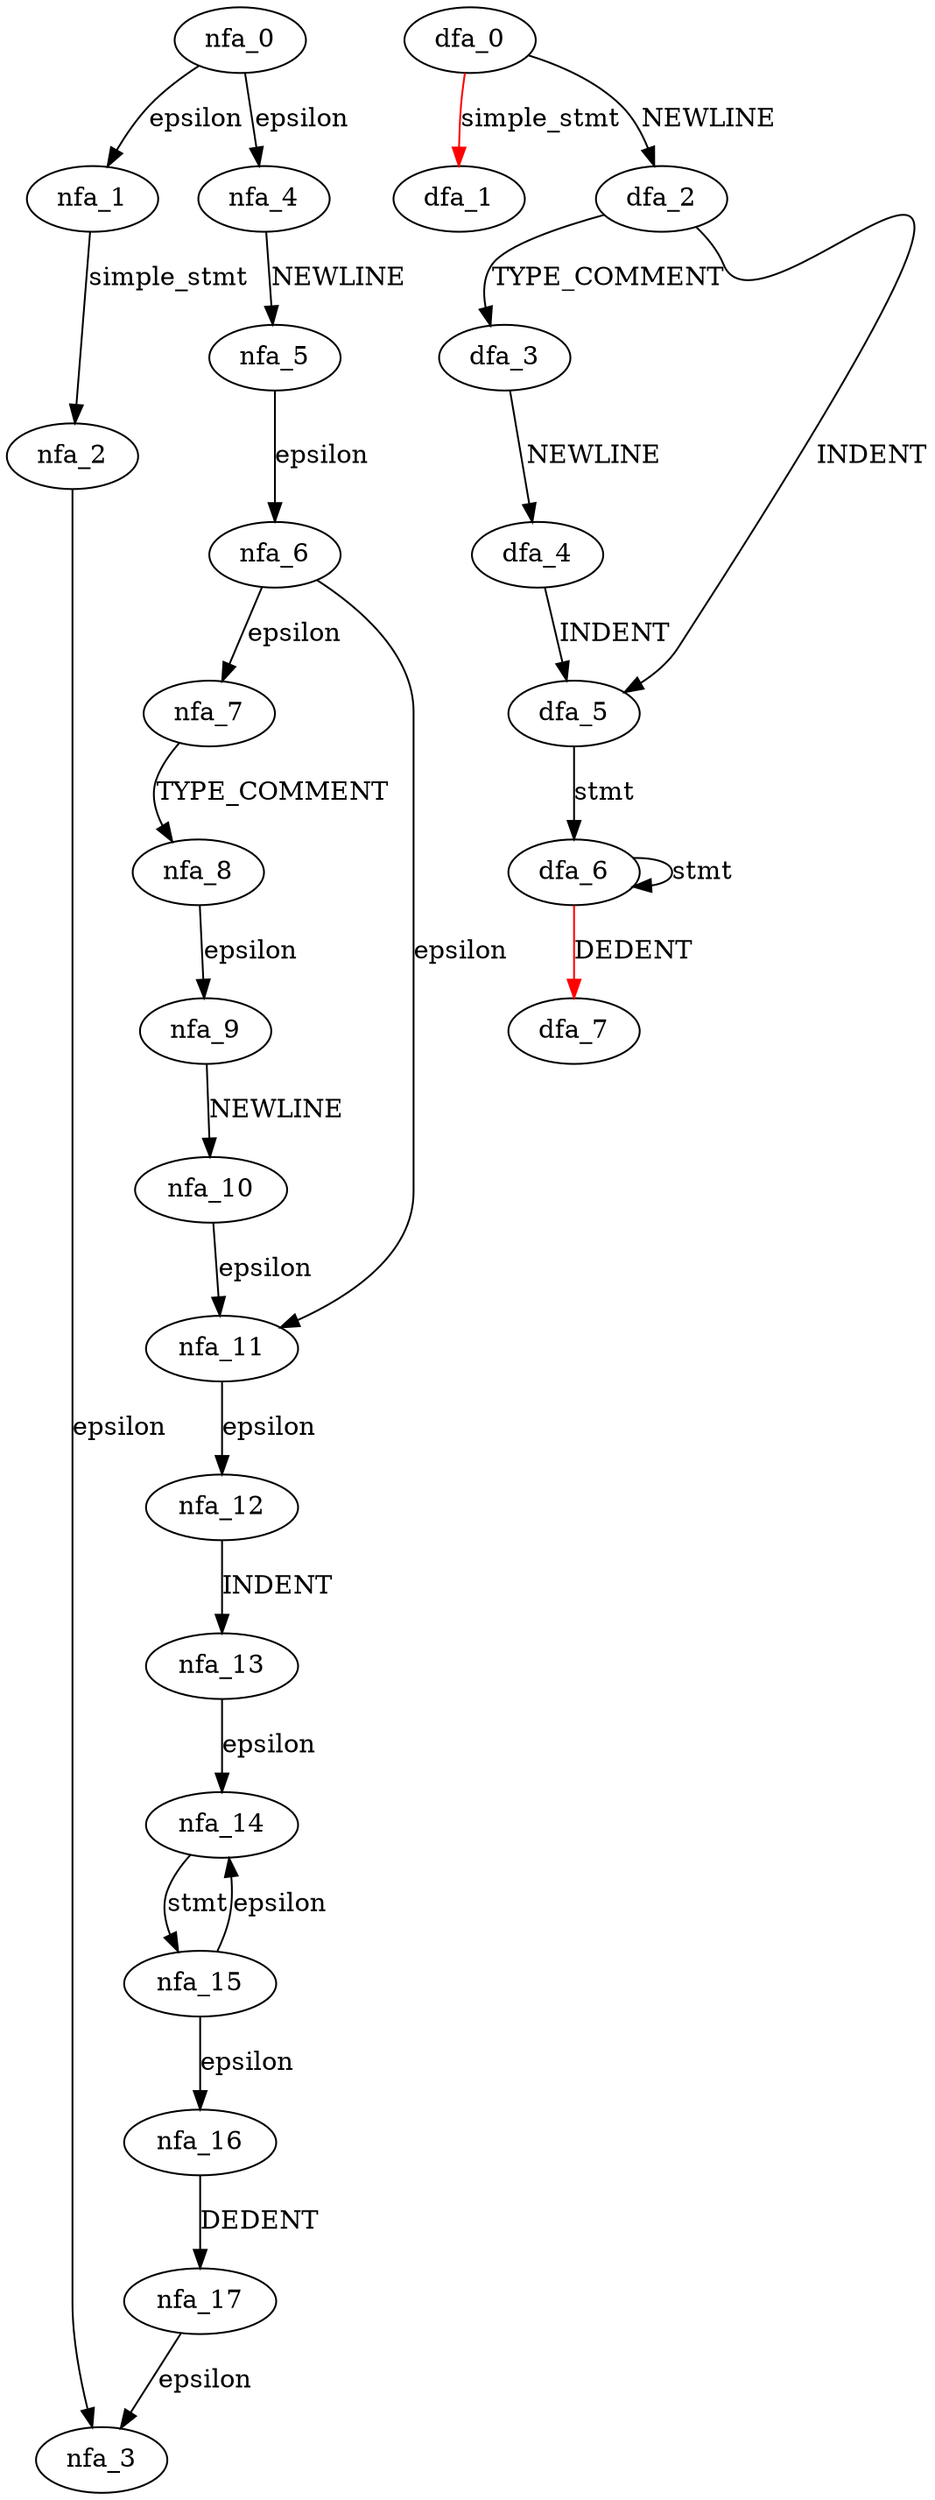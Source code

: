 digraph func_body_suite {
 subgraph func_body_suite_nfa {
  nfa_0->nfa_1[label=epsilon]
  nfa_1->nfa_2[label=simple_stmt]
  nfa_2->nfa_3[label=epsilon]
  nfa_0->nfa_4[label=epsilon]
  nfa_4->nfa_5[label=NEWLINE]
  nfa_5->nfa_6[label=epsilon]
  nfa_6->nfa_7[label=epsilon]
  nfa_7->nfa_8[label=TYPE_COMMENT]
  nfa_8->nfa_9[label=epsilon]
  nfa_9->nfa_10[label=NEWLINE]
  nfa_10->nfa_11[label=epsilon]
  nfa_11->nfa_12[label=epsilon]
  nfa_12->nfa_13[label=INDENT]
  nfa_13->nfa_14[label=epsilon]
  nfa_14->nfa_15[label=stmt]
  nfa_15->nfa_14[label=epsilon]
  nfa_15->nfa_16[label=epsilon]
  nfa_16->nfa_17[label=DEDENT]
  nfa_17->nfa_3[label=epsilon]
  nfa_6->nfa_11[label=epsilon]
  }
 subgraph func_body_suite_dfa {
  dfa_0->dfa_1[label=simple_stmt,color=red]
  dfa_0->dfa_2[label=NEWLINE]
  dfa_2->dfa_3[label=TYPE_COMMENT]
  dfa_3->dfa_4[label=NEWLINE]
  dfa_4->dfa_5[label=INDENT]
  dfa_5->dfa_6[label=stmt]
  dfa_6->dfa_7[label=DEDENT,color=red]
  dfa_6->dfa_6[label=stmt]
  dfa_2->dfa_5[label=INDENT]
  }
}
